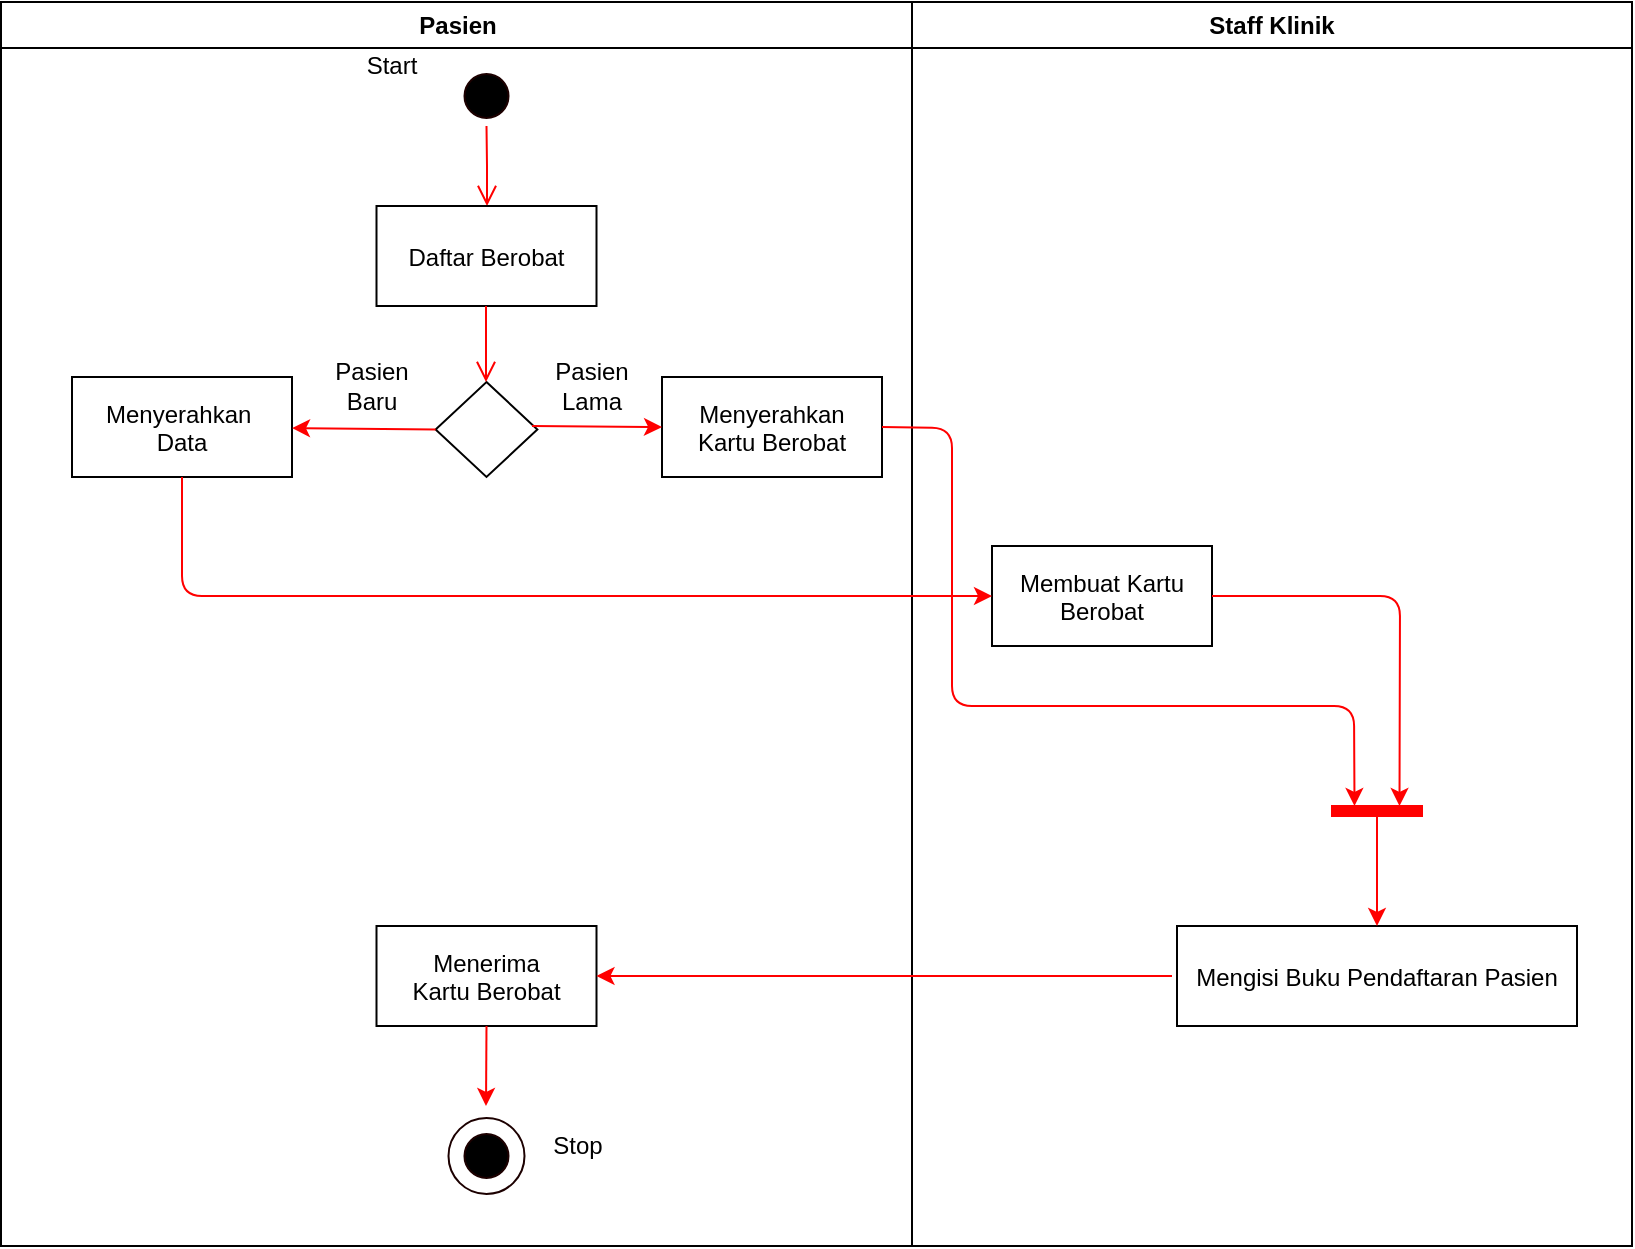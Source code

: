 <mxfile version="14.8.4" type="github">
  <diagram name="Regis" id="e7e014a7-5840-1c2e-5031-d8a46d1fe8dd">
    <mxGraphModel dx="1068" dy="483" grid="1" gridSize="10" guides="1" tooltips="1" connect="1" arrows="1" fold="1" page="1" pageScale="1" pageWidth="1169" pageHeight="826" background="none" math="0" shadow="0">
      <root>
        <mxCell id="0" />
        <mxCell id="1" parent="0" />
        <mxCell id="2" value="Pasien" style="swimlane;whiteSpace=wrap" parent="1" vertex="1">
          <mxGeometry x="144.5" y="128" width="455.5" height="622" as="geometry" />
        </mxCell>
        <mxCell id="5" value="" style="ellipse;shape=startState;fillColor=#000000;strokeColor=#1C0000;" parent="2" vertex="1">
          <mxGeometry x="227.75" y="32" width="30" height="30" as="geometry" />
        </mxCell>
        <mxCell id="6" value="" style="edgeStyle=elbowEdgeStyle;elbow=horizontal;verticalAlign=bottom;endArrow=open;endSize=8;strokeColor=#FF0000;endFill=1;rounded=0" parent="2" source="5" target="7" edge="1">
          <mxGeometry x="100" y="40" as="geometry">
            <mxPoint x="115" y="110" as="targetPoint" />
          </mxGeometry>
        </mxCell>
        <mxCell id="7" value="Daftar Berobat" style="" parent="2" vertex="1">
          <mxGeometry x="187.75" y="102" width="110" height="50" as="geometry" />
        </mxCell>
        <mxCell id="8" value="Menyerahkan&#xa;Kartu Berobat" style="" parent="2" vertex="1">
          <mxGeometry x="330.5" y="187.5" width="110" height="50" as="geometry" />
        </mxCell>
        <mxCell id="10" value="Menerima&#xa;Kartu Berobat" style="" parent="2" vertex="1">
          <mxGeometry x="187.75" y="462" width="110" height="50" as="geometry" />
        </mxCell>
        <mxCell id="oCByK1RaVwtiQ2hoH2sD-41" value="Menyerahkan &#xa;Data" style="" parent="2" vertex="1">
          <mxGeometry x="35.5" y="187.5" width="110" height="50" as="geometry" />
        </mxCell>
        <mxCell id="oCByK1RaVwtiQ2hoH2sD-42" value="" style="rhombus;whiteSpace=wrap;html=1;" parent="2" vertex="1">
          <mxGeometry x="217.31" y="190" width="50.87" height="47.5" as="geometry" />
        </mxCell>
        <mxCell id="3mkd8SML6_tE1jYvAB_r-43" value="" style="endArrow=classic;html=1;exitX=0;exitY=0.5;exitDx=0;exitDy=0;strokeColor=#FF0000;" parent="2" source="oCByK1RaVwtiQ2hoH2sD-42" target="oCByK1RaVwtiQ2hoH2sD-41" edge="1">
          <mxGeometry width="50" height="50" relative="1" as="geometry">
            <mxPoint x="125.5" y="212" as="sourcePoint" />
            <mxPoint x="205.5" y="212" as="targetPoint" />
          </mxGeometry>
        </mxCell>
        <mxCell id="3mkd8SML6_tE1jYvAB_r-45" value="Pasien&lt;br&gt;Lama" style="text;html=1;strokeColor=none;fillColor=none;align=center;verticalAlign=middle;whiteSpace=wrap;rounded=0;" parent="2" vertex="1">
          <mxGeometry x="275.5" y="182" width="40" height="20" as="geometry" />
        </mxCell>
        <mxCell id="3mkd8SML6_tE1jYvAB_r-46" value="" style="edgeStyle=elbowEdgeStyle;elbow=horizontal;verticalAlign=bottom;endArrow=open;endSize=8;strokeColor=#FF0000;endFill=1;rounded=0" parent="2" edge="1">
          <mxGeometry x="-44.75" as="geometry">
            <mxPoint x="242.25" y="190" as="targetPoint" />
            <mxPoint x="242.5" y="152" as="sourcePoint" />
          </mxGeometry>
        </mxCell>
        <mxCell id="3mkd8SML6_tE1jYvAB_r-57" value="" style="ellipse;shape=startState;fillColor=#000000;strokeColor=#1C0000;" parent="2" vertex="1">
          <mxGeometry x="227.74" y="562" width="30" height="30" as="geometry" />
        </mxCell>
        <mxCell id="3mkd8SML6_tE1jYvAB_r-58" value="" style="endArrow=classic;html=1;strokeColor=#FF0000;exitX=0.5;exitY=1;exitDx=0;exitDy=0;" parent="2" source="10" edge="1">
          <mxGeometry width="50" height="50" relative="1" as="geometry">
            <mxPoint x="355.5" y="502" as="sourcePoint" />
            <mxPoint x="242.5" y="552" as="targetPoint" />
            <Array as="points">
              <mxPoint x="242.5" y="512" />
            </Array>
          </mxGeometry>
        </mxCell>
        <mxCell id="JEiNnRtU_CCjKjv5AWPd-35" value="Stop" style="text;html=1;strokeColor=none;fillColor=none;align=center;verticalAlign=middle;whiteSpace=wrap;rounded=0;" parent="2" vertex="1">
          <mxGeometry x="268.18" y="562" width="40" height="20" as="geometry" />
        </mxCell>
        <mxCell id="3pfffbzTPtpgnakrQmvE-34" value="" style="ellipse;whiteSpace=wrap;html=1;aspect=fixed;strokeColor=#1C0000;fillColor=none;" vertex="1" parent="2">
          <mxGeometry x="223.75" y="558" width="38" height="38" as="geometry" />
        </mxCell>
        <mxCell id="3" value="Staff Klinik" style="swimlane;whiteSpace=wrap" parent="1" vertex="1">
          <mxGeometry x="600" y="128" width="360" height="622" as="geometry" />
        </mxCell>
        <mxCell id="15" value="Membuat Kartu&#xa;Berobat" style="" parent="3" vertex="1">
          <mxGeometry x="40" y="272" width="110" height="50" as="geometry" />
        </mxCell>
        <mxCell id="19" value="" style="endArrow=open;strokeColor=#FF0000;endFill=1;rounded=0" parent="3" edge="1">
          <mxGeometry relative="1" as="geometry">
            <mxPoint x="75" y="325" as="targetPoint" />
          </mxGeometry>
        </mxCell>
        <mxCell id="24" value="" style="endArrow=open;strokeColor=#FF0000;endFill=1;rounded=0" parent="3" edge="1">
          <mxGeometry relative="1" as="geometry">
            <mxPoint x="150" y="245" as="targetPoint" />
          </mxGeometry>
        </mxCell>
        <mxCell id="34" value="" style="whiteSpace=wrap;strokeColor=#FF0000;fillColor=#FF0000;rotation=90;" parent="3" vertex="1">
          <mxGeometry x="230" y="382" width="5" height="45" as="geometry" />
        </mxCell>
        <mxCell id="3mkd8SML6_tE1jYvAB_r-47" value="Mengisi Buku Pendaftaran Pasien" style="" parent="3" vertex="1">
          <mxGeometry x="132.5" y="462" width="200" height="50" as="geometry" />
        </mxCell>
        <mxCell id="3mkd8SML6_tE1jYvAB_r-55" value="" style="endArrow=classic;html=1;strokeColor=#FF0000;entryX=0.5;entryY=0;entryDx=0;entryDy=0;exitX=1;exitY=0.5;exitDx=0;exitDy=0;" parent="3" source="34" target="3mkd8SML6_tE1jYvAB_r-47" edge="1">
          <mxGeometry width="50" height="50" relative="1" as="geometry">
            <mxPoint x="-100" y="402" as="sourcePoint" />
            <mxPoint x="-50" y="352" as="targetPoint" />
          </mxGeometry>
        </mxCell>
        <mxCell id="JEiNnRtU_CCjKjv5AWPd-37" value="" style="endArrow=classic;html=1;entryX=0;entryY=0.25;entryDx=0;entryDy=0;exitX=1;exitY=0.5;exitDx=0;exitDy=0;strokeColor=#FF0000;" parent="3" source="15" target="34" edge="1">
          <mxGeometry width="50" height="50" relative="1" as="geometry">
            <mxPoint x="50" y="372" as="sourcePoint" />
            <mxPoint x="100" y="322" as="targetPoint" />
            <Array as="points">
              <mxPoint x="244" y="297" />
            </Array>
          </mxGeometry>
        </mxCell>
        <mxCell id="3mkd8SML6_tE1jYvAB_r-42" value="" style="endArrow=classic;html=1;entryX=0;entryY=0.5;entryDx=0;entryDy=0;strokeColor=#FF0000;" parent="1" target="8" edge="1">
          <mxGeometry width="50" height="50" relative="1" as="geometry">
            <mxPoint x="410" y="340" as="sourcePoint" />
            <mxPoint x="470" y="340" as="targetPoint" />
          </mxGeometry>
        </mxCell>
        <mxCell id="3mkd8SML6_tE1jYvAB_r-44" value="Pasien&lt;br&gt;Baru" style="text;html=1;strokeColor=none;fillColor=none;align=center;verticalAlign=middle;whiteSpace=wrap;rounded=0;" parent="1" vertex="1">
          <mxGeometry x="310" y="310" width="40" height="20" as="geometry" />
        </mxCell>
        <mxCell id="3mkd8SML6_tE1jYvAB_r-52" value="" style="endArrow=classic;html=1;strokeColor=#FF0000;exitX=0.5;exitY=1;exitDx=0;exitDy=0;entryX=0;entryY=0.5;entryDx=0;entryDy=0;" parent="1" source="oCByK1RaVwtiQ2hoH2sD-41" target="15" edge="1">
          <mxGeometry width="50" height="50" relative="1" as="geometry">
            <mxPoint x="500" y="530" as="sourcePoint" />
            <mxPoint x="550" y="480" as="targetPoint" />
            <Array as="points">
              <mxPoint x="235" y="425" />
            </Array>
          </mxGeometry>
        </mxCell>
        <mxCell id="3mkd8SML6_tE1jYvAB_r-54" value="" style="endArrow=classic;html=1;strokeColor=#FF0000;exitX=1;exitY=0.5;exitDx=0;exitDy=0;entryX=0;entryY=0.75;entryDx=0;entryDy=0;" parent="1" source="8" target="34" edge="1">
          <mxGeometry width="50" height="50" relative="1" as="geometry">
            <mxPoint x="500" y="530" as="sourcePoint" />
            <mxPoint x="550" y="480" as="targetPoint" />
            <Array as="points">
              <mxPoint x="620" y="341" />
              <mxPoint x="620" y="480" />
              <mxPoint x="821" y="480" />
            </Array>
          </mxGeometry>
        </mxCell>
        <mxCell id="3mkd8SML6_tE1jYvAB_r-56" value="" style="endArrow=classic;html=1;strokeColor=#FF0000;entryX=1;entryY=0.5;entryDx=0;entryDy=0;" parent="1" target="10" edge="1">
          <mxGeometry width="50" height="50" relative="1" as="geometry">
            <mxPoint x="730" y="615" as="sourcePoint" />
            <mxPoint x="550" y="580" as="targetPoint" />
          </mxGeometry>
        </mxCell>
        <mxCell id="JEiNnRtU_CCjKjv5AWPd-34" value="Start" style="text;html=1;strokeColor=none;fillColor=none;align=center;verticalAlign=middle;whiteSpace=wrap;rounded=0;" parent="1" vertex="1">
          <mxGeometry x="320" y="150" width="40" height="20" as="geometry" />
        </mxCell>
      </root>
    </mxGraphModel>
  </diagram>
</mxfile>
